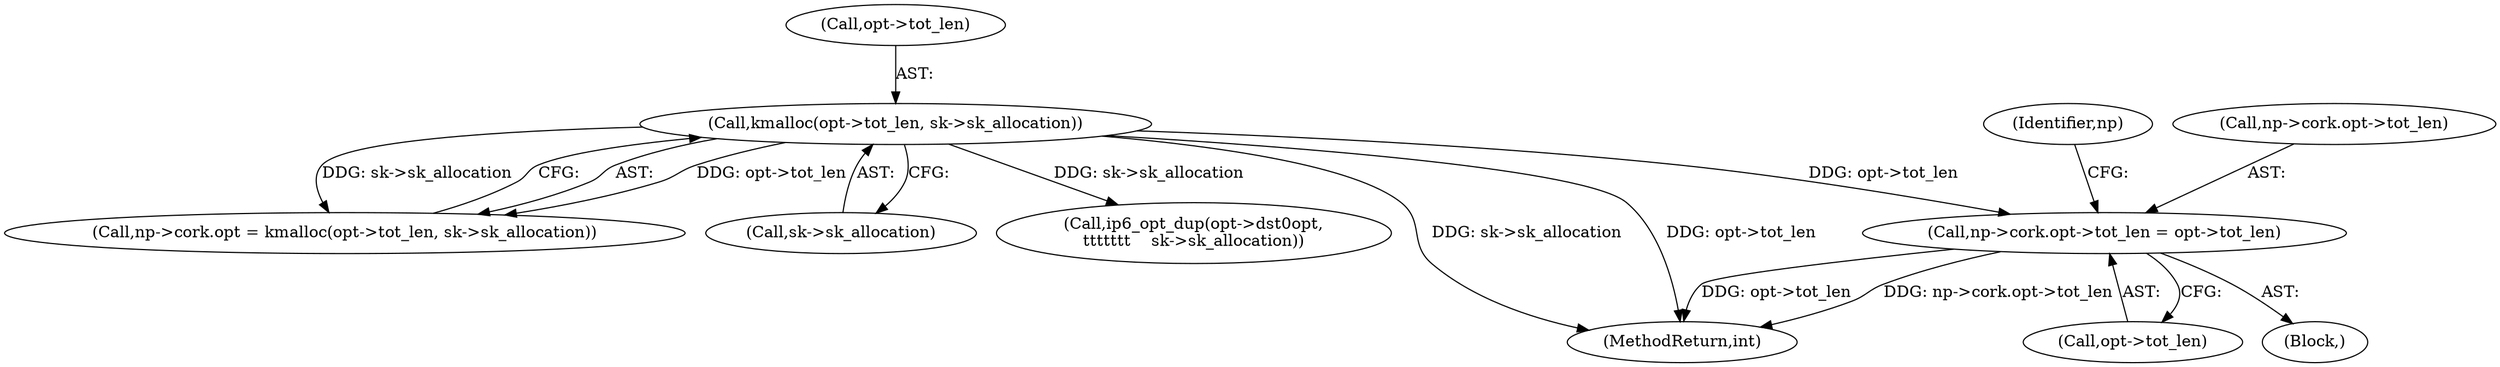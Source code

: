 digraph "0_linux_87c48fa3b4630905f98268dde838ee43626a060c_0@pointer" {
"1000218" [label="(Call,np->cork.opt->tot_len = opt->tot_len)"];
"1000199" [label="(Call,kmalloc(opt->tot_len, sk->sk_allocation))"];
"1000218" [label="(Call,np->cork.opt->tot_len = opt->tot_len)"];
"1000233" [label="(Identifier,np)"];
"1000193" [label="(Call,np->cork.opt = kmalloc(opt->tot_len, sk->sk_allocation))"];
"1001339" [label="(MethodReturn,int)"];
"1000199" [label="(Call,kmalloc(opt->tot_len, sk->sk_allocation))"];
"1000203" [label="(Call,sk->sk_allocation)"];
"1000200" [label="(Call,opt->tot_len)"];
"1000226" [label="(Call,opt->tot_len)"];
"1000259" [label="(Call,ip6_opt_dup(opt->dst0opt,\n\t\t\t\t\t\t\t    sk->sk_allocation))"];
"1000182" [label="(Block,)"];
"1000219" [label="(Call,np->cork.opt->tot_len)"];
"1000218" -> "1000182"  [label="AST: "];
"1000218" -> "1000226"  [label="CFG: "];
"1000219" -> "1000218"  [label="AST: "];
"1000226" -> "1000218"  [label="AST: "];
"1000233" -> "1000218"  [label="CFG: "];
"1000218" -> "1001339"  [label="DDG: opt->tot_len"];
"1000218" -> "1001339"  [label="DDG: np->cork.opt->tot_len"];
"1000199" -> "1000218"  [label="DDG: opt->tot_len"];
"1000199" -> "1000193"  [label="AST: "];
"1000199" -> "1000203"  [label="CFG: "];
"1000200" -> "1000199"  [label="AST: "];
"1000203" -> "1000199"  [label="AST: "];
"1000193" -> "1000199"  [label="CFG: "];
"1000199" -> "1001339"  [label="DDG: opt->tot_len"];
"1000199" -> "1001339"  [label="DDG: sk->sk_allocation"];
"1000199" -> "1000193"  [label="DDG: opt->tot_len"];
"1000199" -> "1000193"  [label="DDG: sk->sk_allocation"];
"1000199" -> "1000259"  [label="DDG: sk->sk_allocation"];
}
